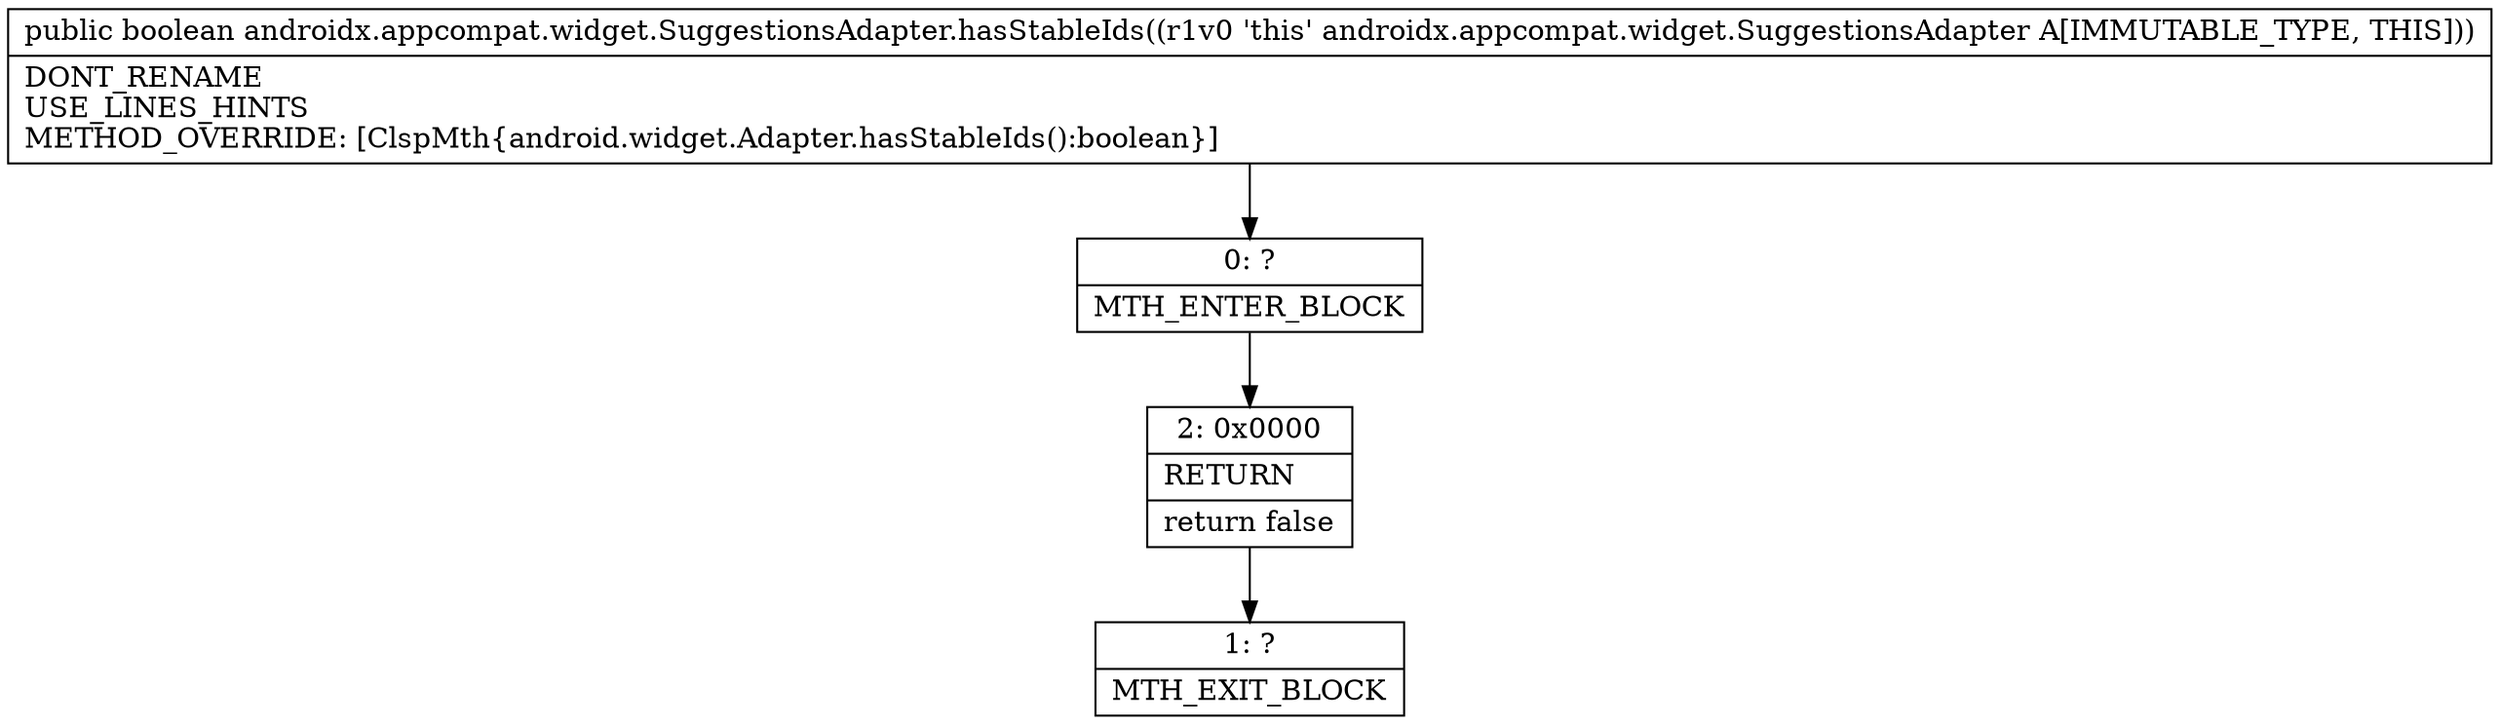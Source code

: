 digraph "CFG forandroidx.appcompat.widget.SuggestionsAdapter.hasStableIds()Z" {
Node_0 [shape=record,label="{0\:\ ?|MTH_ENTER_BLOCK\l}"];
Node_2 [shape=record,label="{2\:\ 0x0000|RETURN\l|return false\l}"];
Node_1 [shape=record,label="{1\:\ ?|MTH_EXIT_BLOCK\l}"];
MethodNode[shape=record,label="{public boolean androidx.appcompat.widget.SuggestionsAdapter.hasStableIds((r1v0 'this' androidx.appcompat.widget.SuggestionsAdapter A[IMMUTABLE_TYPE, THIS]))  | DONT_RENAME\lUSE_LINES_HINTS\lMETHOD_OVERRIDE: [ClspMth\{android.widget.Adapter.hasStableIds():boolean\}]\l}"];
MethodNode -> Node_0;Node_0 -> Node_2;
Node_2 -> Node_1;
}

